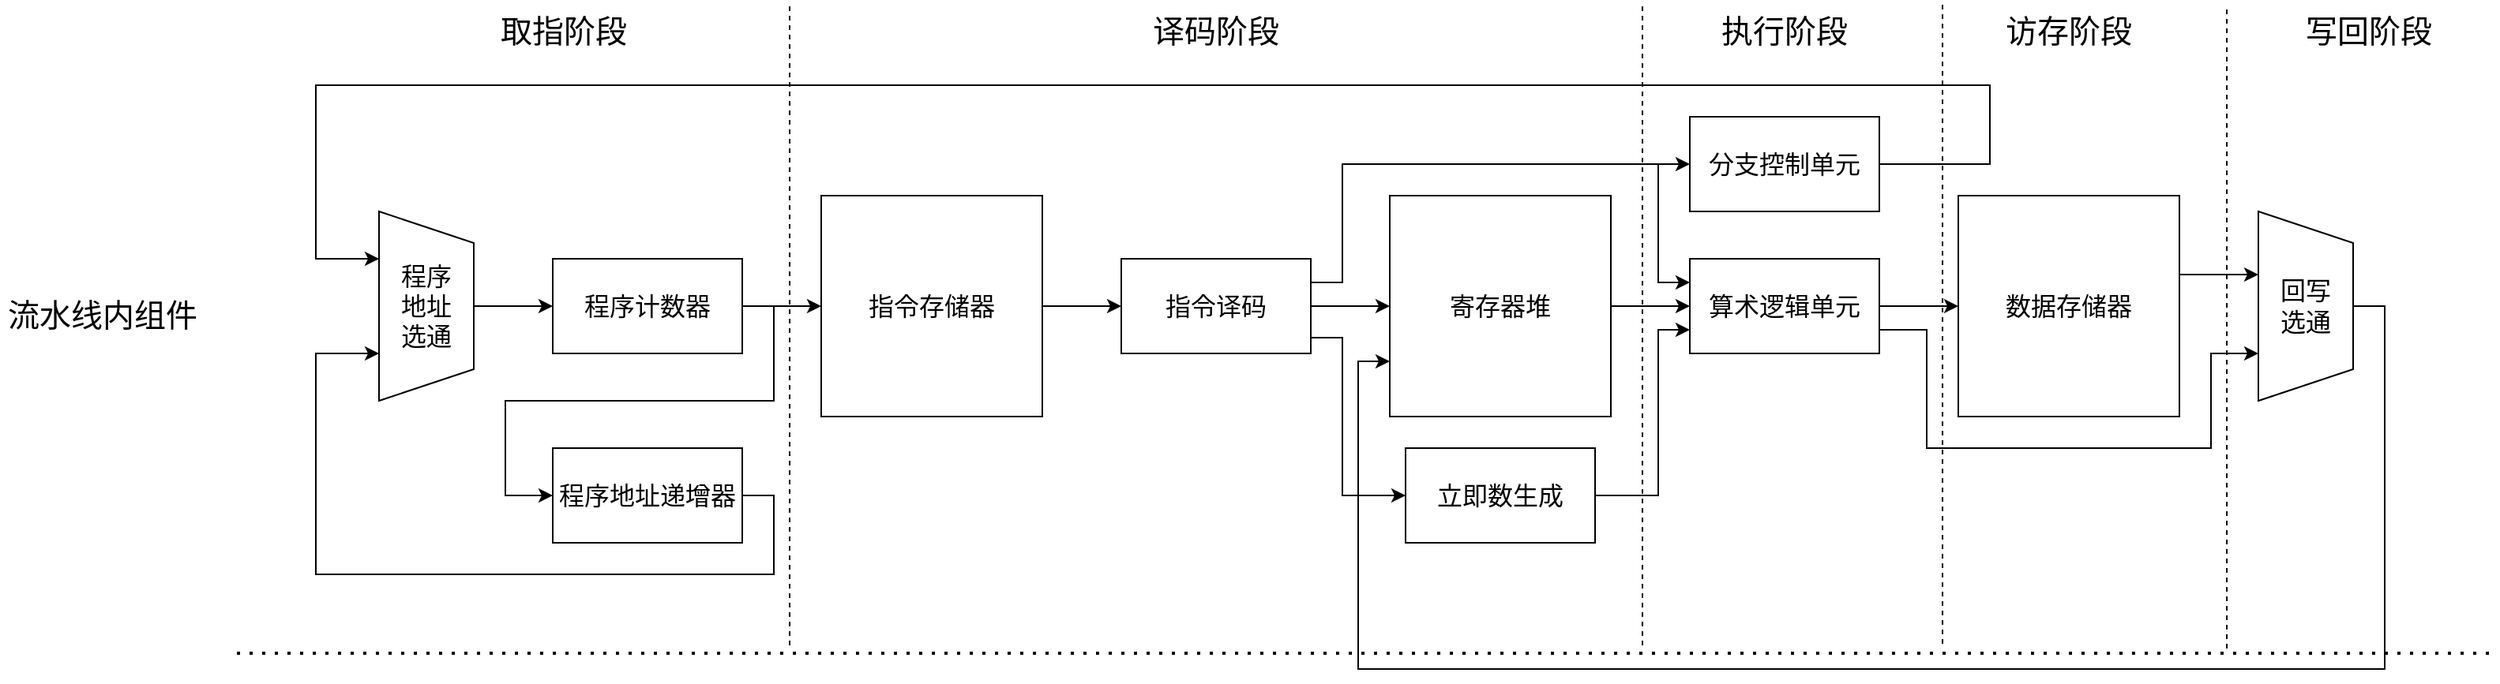 <mxfile version="17.1.3" type="github">
  <diagram id="-2yhpJCkZR2bGL4vZhdu" name="Page-1">
    <mxGraphModel dx="2253" dy="1952" grid="1" gridSize="10" guides="1" tooltips="1" connect="1" arrows="1" fold="1" page="1" pageScale="1" pageWidth="827" pageHeight="1169" math="0" shadow="0">
      <root>
        <mxCell id="0" />
        <mxCell id="1" parent="0" />
        <mxCell id="5vCJ_8o0VIMFx-cSBBm2-9" style="edgeStyle=orthogonalEdgeStyle;rounded=0;orthogonalLoop=1;jettySize=auto;html=1;exitX=1;exitY=0.5;exitDx=0;exitDy=0;entryX=0;entryY=0.5;entryDx=0;entryDy=0;fontFamily=Helvetica;fontSize=16;" edge="1" parent="1" source="5vCJ_8o0VIMFx-cSBBm2-7" target="5vCJ_8o0VIMFx-cSBBm2-8">
          <mxGeometry relative="1" as="geometry" />
        </mxCell>
        <mxCell id="5vCJ_8o0VIMFx-cSBBm2-34" style="edgeStyle=orthogonalEdgeStyle;rounded=0;orthogonalLoop=1;jettySize=auto;html=1;exitX=1;exitY=0.5;exitDx=0;exitDy=0;entryX=0;entryY=0.5;entryDx=0;entryDy=0;fontFamily=Helvetica;fontSize=16;" edge="1" parent="1" source="5vCJ_8o0VIMFx-cSBBm2-7" target="5vCJ_8o0VIMFx-cSBBm2-33">
          <mxGeometry relative="1" as="geometry">
            <Array as="points">
              <mxPoint x="210" y="190" />
              <mxPoint x="210" y="250" />
              <mxPoint x="40" y="250" />
              <mxPoint x="40" y="310" />
            </Array>
          </mxGeometry>
        </mxCell>
        <mxCell id="5vCJ_8o0VIMFx-cSBBm2-7" value="程序计数器" style="rounded=0;whiteSpace=wrap;html=1;strokeWidth=1;fontFamily=Helvetica;fontSize=16;" vertex="1" parent="1">
          <mxGeometry x="70" y="160" width="120" height="60" as="geometry" />
        </mxCell>
        <mxCell id="5vCJ_8o0VIMFx-cSBBm2-12" style="edgeStyle=orthogonalEdgeStyle;rounded=0;orthogonalLoop=1;jettySize=auto;html=1;exitX=1;exitY=0.5;exitDx=0;exitDy=0;fontFamily=Helvetica;fontSize=16;" edge="1" parent="1" source="5vCJ_8o0VIMFx-cSBBm2-8" target="5vCJ_8o0VIMFx-cSBBm2-11">
          <mxGeometry relative="1" as="geometry" />
        </mxCell>
        <mxCell id="5vCJ_8o0VIMFx-cSBBm2-8" value="指令存储器&lt;br&gt;" style="whiteSpace=wrap;html=1;aspect=fixed;fontFamily=Helvetica;fontSize=16;strokeWidth=1;" vertex="1" parent="1">
          <mxGeometry x="240" y="120" width="140" height="140" as="geometry" />
        </mxCell>
        <mxCell id="5vCJ_8o0VIMFx-cSBBm2-16" value="" style="edgeStyle=orthogonalEdgeStyle;rounded=0;orthogonalLoop=1;jettySize=auto;html=1;fontFamily=Helvetica;fontSize=16;" edge="1" parent="1" source="5vCJ_8o0VIMFx-cSBBm2-10" target="5vCJ_8o0VIMFx-cSBBm2-13">
          <mxGeometry relative="1" as="geometry" />
        </mxCell>
        <mxCell id="5vCJ_8o0VIMFx-cSBBm2-10" value="寄存器堆&lt;br&gt;" style="whiteSpace=wrap;html=1;aspect=fixed;fontFamily=Helvetica;fontSize=16;strokeWidth=1;" vertex="1" parent="1">
          <mxGeometry x="600" y="120" width="140" height="140" as="geometry" />
        </mxCell>
        <mxCell id="5vCJ_8o0VIMFx-cSBBm2-15" style="edgeStyle=orthogonalEdgeStyle;rounded=0;orthogonalLoop=1;jettySize=auto;html=1;exitX=1;exitY=0.5;exitDx=0;exitDy=0;entryX=0;entryY=0.5;entryDx=0;entryDy=0;fontFamily=Helvetica;fontSize=16;" edge="1" parent="1" source="5vCJ_8o0VIMFx-cSBBm2-11" target="5vCJ_8o0VIMFx-cSBBm2-10">
          <mxGeometry relative="1" as="geometry" />
        </mxCell>
        <mxCell id="5vCJ_8o0VIMFx-cSBBm2-20" style="edgeStyle=orthogonalEdgeStyle;rounded=0;orthogonalLoop=1;jettySize=auto;html=1;entryX=0;entryY=0.5;entryDx=0;entryDy=0;fontFamily=Helvetica;fontSize=16;exitX=1;exitY=0.75;exitDx=0;exitDy=0;" edge="1" parent="1" source="5vCJ_8o0VIMFx-cSBBm2-11" target="5vCJ_8o0VIMFx-cSBBm2-19">
          <mxGeometry relative="1" as="geometry">
            <mxPoint x="550" y="220" as="sourcePoint" />
            <Array as="points">
              <mxPoint x="550" y="210" />
              <mxPoint x="570" y="210" />
              <mxPoint x="570" y="310" />
            </Array>
          </mxGeometry>
        </mxCell>
        <mxCell id="5vCJ_8o0VIMFx-cSBBm2-22" style="edgeStyle=orthogonalEdgeStyle;rounded=0;orthogonalLoop=1;jettySize=auto;html=1;exitX=1;exitY=0.25;exitDx=0;exitDy=0;fontFamily=Helvetica;fontSize=16;entryX=0;entryY=0.25;entryDx=0;entryDy=0;" edge="1" parent="1" source="5vCJ_8o0VIMFx-cSBBm2-11" target="5vCJ_8o0VIMFx-cSBBm2-13">
          <mxGeometry relative="1" as="geometry">
            <mxPoint x="570" y="90" as="targetPoint" />
            <Array as="points">
              <mxPoint x="570" y="175" />
              <mxPoint x="570" y="100" />
              <mxPoint x="770" y="100" />
              <mxPoint x="770" y="175" />
            </Array>
          </mxGeometry>
        </mxCell>
        <mxCell id="5vCJ_8o0VIMFx-cSBBm2-37" style="edgeStyle=orthogonalEdgeStyle;rounded=0;orthogonalLoop=1;jettySize=auto;html=1;exitX=1;exitY=0.25;exitDx=0;exitDy=0;entryX=0;entryY=0.5;entryDx=0;entryDy=0;fontFamily=Helvetica;fontSize=16;" edge="1" parent="1" source="5vCJ_8o0VIMFx-cSBBm2-11" target="5vCJ_8o0VIMFx-cSBBm2-36">
          <mxGeometry relative="1" as="geometry">
            <Array as="points">
              <mxPoint x="570" y="175" />
              <mxPoint x="570" y="100" />
            </Array>
          </mxGeometry>
        </mxCell>
        <mxCell id="5vCJ_8o0VIMFx-cSBBm2-11" value="指令译码" style="rounded=0;whiteSpace=wrap;html=1;fontFamily=Helvetica;fontSize=16;strokeWidth=1;" vertex="1" parent="1">
          <mxGeometry x="430" y="160" width="120" height="60" as="geometry" />
        </mxCell>
        <mxCell id="5vCJ_8o0VIMFx-cSBBm2-17" value="" style="edgeStyle=orthogonalEdgeStyle;rounded=0;orthogonalLoop=1;jettySize=auto;html=1;fontFamily=Helvetica;fontSize=16;" edge="1" parent="1" source="5vCJ_8o0VIMFx-cSBBm2-13" target="5vCJ_8o0VIMFx-cSBBm2-14">
          <mxGeometry relative="1" as="geometry" />
        </mxCell>
        <mxCell id="5vCJ_8o0VIMFx-cSBBm2-29" style="edgeStyle=orthogonalEdgeStyle;rounded=0;orthogonalLoop=1;jettySize=auto;html=1;exitX=1;exitY=0.75;exitDx=0;exitDy=0;fontFamily=Helvetica;fontSize=16;entryX=0.75;entryY=1;entryDx=0;entryDy=0;" edge="1" parent="1" source="5vCJ_8o0VIMFx-cSBBm2-13" target="5vCJ_8o0VIMFx-cSBBm2-27">
          <mxGeometry relative="1" as="geometry">
            <mxPoint x="940" y="310" as="targetPoint" />
            <Array as="points">
              <mxPoint x="940" y="205" />
              <mxPoint x="940" y="280" />
              <mxPoint x="1120" y="280" />
              <mxPoint x="1120" y="220" />
            </Array>
          </mxGeometry>
        </mxCell>
        <mxCell id="5vCJ_8o0VIMFx-cSBBm2-13" value="算术逻辑单元" style="rounded=0;whiteSpace=wrap;html=1;fontFamily=Helvetica;fontSize=16;strokeWidth=1;" vertex="1" parent="1">
          <mxGeometry x="790" y="160" width="120" height="60" as="geometry" />
        </mxCell>
        <mxCell id="5vCJ_8o0VIMFx-cSBBm2-28" value="" style="edgeStyle=orthogonalEdgeStyle;rounded=0;orthogonalLoop=1;jettySize=auto;html=1;fontFamily=Helvetica;fontSize=16;" edge="1" parent="1" source="5vCJ_8o0VIMFx-cSBBm2-14" target="5vCJ_8o0VIMFx-cSBBm2-27">
          <mxGeometry relative="1" as="geometry">
            <Array as="points">
              <mxPoint x="1120" y="170" />
              <mxPoint x="1120" y="170" />
            </Array>
          </mxGeometry>
        </mxCell>
        <mxCell id="5vCJ_8o0VIMFx-cSBBm2-14" value="数据存储器" style="whiteSpace=wrap;html=1;aspect=fixed;fontFamily=Helvetica;fontSize=16;strokeWidth=1;" vertex="1" parent="1">
          <mxGeometry x="960" y="120" width="140" height="140" as="geometry" />
        </mxCell>
        <mxCell id="5vCJ_8o0VIMFx-cSBBm2-21" style="edgeStyle=orthogonalEdgeStyle;rounded=0;orthogonalLoop=1;jettySize=auto;html=1;exitX=1;exitY=0.5;exitDx=0;exitDy=0;entryX=0;entryY=0.75;entryDx=0;entryDy=0;fontFamily=Helvetica;fontSize=16;" edge="1" parent="1" source="5vCJ_8o0VIMFx-cSBBm2-19" target="5vCJ_8o0VIMFx-cSBBm2-13">
          <mxGeometry relative="1" as="geometry">
            <Array as="points">
              <mxPoint x="770" y="310" />
              <mxPoint x="770" y="205" />
            </Array>
          </mxGeometry>
        </mxCell>
        <mxCell id="5vCJ_8o0VIMFx-cSBBm2-19" value="立即数生成" style="rounded=0;whiteSpace=wrap;html=1;fontFamily=Helvetica;fontSize=16;strokeWidth=1;" vertex="1" parent="1">
          <mxGeometry x="610" y="280" width="120" height="60" as="geometry" />
        </mxCell>
        <mxCell id="5vCJ_8o0VIMFx-cSBBm2-30" style="edgeStyle=orthogonalEdgeStyle;rounded=0;orthogonalLoop=1;jettySize=auto;html=1;exitX=0.5;exitY=0;exitDx=0;exitDy=0;entryX=0;entryY=0.75;entryDx=0;entryDy=0;fontFamily=Helvetica;fontSize=16;" edge="1" parent="1" source="5vCJ_8o0VIMFx-cSBBm2-27" target="5vCJ_8o0VIMFx-cSBBm2-10">
          <mxGeometry relative="1" as="geometry">
            <Array as="points">
              <mxPoint x="1230" y="190" />
              <mxPoint x="1230" y="420" />
              <mxPoint x="580" y="420" />
              <mxPoint x="580" y="225" />
            </Array>
          </mxGeometry>
        </mxCell>
        <mxCell id="5vCJ_8o0VIMFx-cSBBm2-27" value="回写&lt;br&gt;选通" style="shape=trapezoid;perimeter=trapezoidPerimeter;whiteSpace=wrap;html=1;fixedSize=1;fontFamily=Helvetica;fontSize=16;strokeWidth=1;direction=south;" vertex="1" parent="1">
          <mxGeometry x="1150" y="130" width="60" height="120" as="geometry" />
        </mxCell>
        <mxCell id="5vCJ_8o0VIMFx-cSBBm2-32" style="edgeStyle=orthogonalEdgeStyle;rounded=0;orthogonalLoop=1;jettySize=auto;html=1;exitX=0.5;exitY=0;exitDx=0;exitDy=0;entryX=0;entryY=0.5;entryDx=0;entryDy=0;fontFamily=Helvetica;fontSize=16;" edge="1" parent="1" source="5vCJ_8o0VIMFx-cSBBm2-31" target="5vCJ_8o0VIMFx-cSBBm2-7">
          <mxGeometry relative="1" as="geometry" />
        </mxCell>
        <mxCell id="5vCJ_8o0VIMFx-cSBBm2-31" value="程序&lt;br&gt;地址&lt;br&gt;选通" style="shape=trapezoid;perimeter=trapezoidPerimeter;whiteSpace=wrap;html=1;fixedSize=1;fontFamily=Helvetica;fontSize=16;strokeWidth=1;direction=south;labelBackgroundColor=none;gradientColor=none;fillColor=none;" vertex="1" parent="1">
          <mxGeometry x="-40" y="130" width="60" height="120" as="geometry" />
        </mxCell>
        <mxCell id="5vCJ_8o0VIMFx-cSBBm2-35" style="edgeStyle=orthogonalEdgeStyle;rounded=0;orthogonalLoop=1;jettySize=auto;html=1;exitX=1;exitY=0.5;exitDx=0;exitDy=0;entryX=0.75;entryY=1;entryDx=0;entryDy=0;fontFamily=Helvetica;fontSize=16;" edge="1" parent="1" source="5vCJ_8o0VIMFx-cSBBm2-33" target="5vCJ_8o0VIMFx-cSBBm2-31">
          <mxGeometry relative="1" as="geometry">
            <Array as="points">
              <mxPoint x="210" y="310" />
              <mxPoint x="210" y="360" />
              <mxPoint x="-80" y="360" />
              <mxPoint x="-80" y="220" />
            </Array>
          </mxGeometry>
        </mxCell>
        <mxCell id="5vCJ_8o0VIMFx-cSBBm2-33" value="程序地址递增器" style="rounded=0;whiteSpace=wrap;html=1;strokeWidth=1;fontFamily=Helvetica;fontSize=16;" vertex="1" parent="1">
          <mxGeometry x="70" y="280" width="120" height="60" as="geometry" />
        </mxCell>
        <mxCell id="5vCJ_8o0VIMFx-cSBBm2-38" style="edgeStyle=orthogonalEdgeStyle;rounded=0;orthogonalLoop=1;jettySize=auto;html=1;exitX=1;exitY=0.5;exitDx=0;exitDy=0;fontFamily=Helvetica;fontSize=16;entryX=0.25;entryY=1;entryDx=0;entryDy=0;" edge="1" parent="1" source="5vCJ_8o0VIMFx-cSBBm2-36" target="5vCJ_8o0VIMFx-cSBBm2-31">
          <mxGeometry relative="1" as="geometry">
            <mxPoint x="180" y="140" as="targetPoint" />
            <Array as="points">
              <mxPoint x="980" y="100" />
              <mxPoint x="980" y="50" />
              <mxPoint x="-80" y="50" />
              <mxPoint x="-80" y="160" />
            </Array>
          </mxGeometry>
        </mxCell>
        <mxCell id="5vCJ_8o0VIMFx-cSBBm2-36" value="分支控制单元" style="rounded=0;whiteSpace=wrap;html=1;fontFamily=Helvetica;fontSize=16;strokeWidth=1;" vertex="1" parent="1">
          <mxGeometry x="790" y="70" width="120" height="60" as="geometry" />
        </mxCell>
        <mxCell id="5vCJ_8o0VIMFx-cSBBm2-40" value="" style="endArrow=none;dashed=1;html=1;rounded=0;fontFamily=Helvetica;fontSize=16;" edge="1" parent="1">
          <mxGeometry width="50" height="50" relative="1" as="geometry">
            <mxPoint x="220" y="405" as="sourcePoint" />
            <mxPoint x="220" y="-2" as="targetPoint" />
          </mxGeometry>
        </mxCell>
        <mxCell id="5vCJ_8o0VIMFx-cSBBm2-41" value="" style="endArrow=none;dashed=1;html=1;rounded=0;fontFamily=Helvetica;fontSize=16;" edge="1" parent="1">
          <mxGeometry width="50" height="50" relative="1" as="geometry">
            <mxPoint x="1130" y="407" as="sourcePoint" />
            <mxPoint x="1130" as="targetPoint" />
          </mxGeometry>
        </mxCell>
        <mxCell id="5vCJ_8o0VIMFx-cSBBm2-42" value="" style="endArrow=none;dashed=1;html=1;rounded=0;fontFamily=Helvetica;fontSize=16;" edge="1" parent="1">
          <mxGeometry width="50" height="50" relative="1" as="geometry">
            <mxPoint x="760" y="405" as="sourcePoint" />
            <mxPoint x="760" y="-2" as="targetPoint" />
          </mxGeometry>
        </mxCell>
        <mxCell id="5vCJ_8o0VIMFx-cSBBm2-43" value="" style="endArrow=none;dashed=1;html=1;rounded=0;fontFamily=Helvetica;fontSize=16;" edge="1" parent="1">
          <mxGeometry width="50" height="50" relative="1" as="geometry">
            <mxPoint x="950" y="404" as="sourcePoint" />
            <mxPoint x="950" y="-3" as="targetPoint" />
          </mxGeometry>
        </mxCell>
        <mxCell id="5vCJ_8o0VIMFx-cSBBm2-45" value="取指阶段" style="text;html=1;strokeColor=none;fillColor=none;align=center;verticalAlign=middle;whiteSpace=wrap;rounded=0;fontFamily=Helvetica;fontSize=20;" vertex="1" parent="1">
          <mxGeometry x="17" width="120" height="30" as="geometry" />
        </mxCell>
        <mxCell id="5vCJ_8o0VIMFx-cSBBm2-46" value="译码阶段" style="text;html=1;strokeColor=none;fillColor=none;align=center;verticalAlign=middle;whiteSpace=wrap;rounded=0;fontFamily=Helvetica;fontSize=20;" vertex="1" parent="1">
          <mxGeometry x="430" width="120" height="30" as="geometry" />
        </mxCell>
        <mxCell id="5vCJ_8o0VIMFx-cSBBm2-47" value="执行阶段" style="text;html=1;strokeColor=none;fillColor=none;align=center;verticalAlign=middle;whiteSpace=wrap;rounded=0;fontFamily=Helvetica;fontSize=20;" vertex="1" parent="1">
          <mxGeometry x="790" width="120" height="30" as="geometry" />
        </mxCell>
        <mxCell id="5vCJ_8o0VIMFx-cSBBm2-48" value="访存阶段" style="text;html=1;strokeColor=none;fillColor=none;align=center;verticalAlign=middle;whiteSpace=wrap;rounded=0;fontFamily=Helvetica;fontSize=20;" vertex="1" parent="1">
          <mxGeometry x="970" width="120" height="30" as="geometry" />
        </mxCell>
        <mxCell id="5vCJ_8o0VIMFx-cSBBm2-49" value="写回阶段" style="text;html=1;strokeColor=none;fillColor=none;align=center;verticalAlign=middle;whiteSpace=wrap;rounded=0;fontFamily=Helvetica;fontSize=20;" vertex="1" parent="1">
          <mxGeometry x="1160" width="120" height="30" as="geometry" />
        </mxCell>
        <mxCell id="5vCJ_8o0VIMFx-cSBBm2-53" value="" style="endArrow=none;dashed=1;html=1;dashPattern=1 3;strokeWidth=2;rounded=0;fontFamily=Helvetica;fontSize=16;fontColor=#000000;" edge="1" parent="1">
          <mxGeometry width="50" height="50" relative="1" as="geometry">
            <mxPoint x="-130" y="410" as="sourcePoint" />
            <mxPoint x="1300" y="410" as="targetPoint" />
          </mxGeometry>
        </mxCell>
        <mxCell id="5vCJ_8o0VIMFx-cSBBm2-54" value="流水线内组件" style="text;html=1;strokeColor=none;fillColor=none;align=center;verticalAlign=middle;whiteSpace=wrap;rounded=0;labelBackgroundColor=none;fontFamily=Helvetica;fontSize=20;fontColor=#000000;" vertex="1" parent="1">
          <mxGeometry x="-280" y="120" width="130" height="150" as="geometry" />
        </mxCell>
      </root>
    </mxGraphModel>
  </diagram>
</mxfile>
